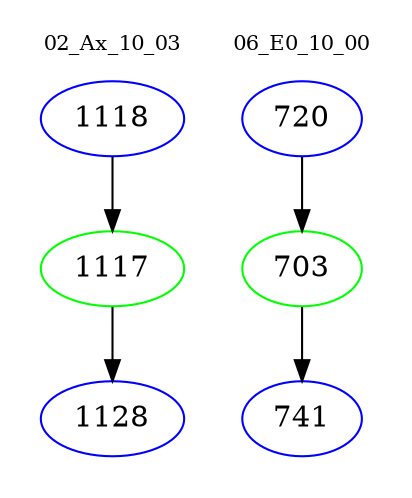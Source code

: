 digraph{
subgraph cluster_0 {
color = white
label = "02_Ax_10_03";
fontsize=10;
T0_1118 [label="1118", color="blue"]
T0_1118 -> T0_1117 [color="black"]
T0_1117 [label="1117", color="green"]
T0_1117 -> T0_1128 [color="black"]
T0_1128 [label="1128", color="blue"]
}
subgraph cluster_1 {
color = white
label = "06_E0_10_00";
fontsize=10;
T1_720 [label="720", color="blue"]
T1_720 -> T1_703 [color="black"]
T1_703 [label="703", color="green"]
T1_703 -> T1_741 [color="black"]
T1_741 [label="741", color="blue"]
}
}
